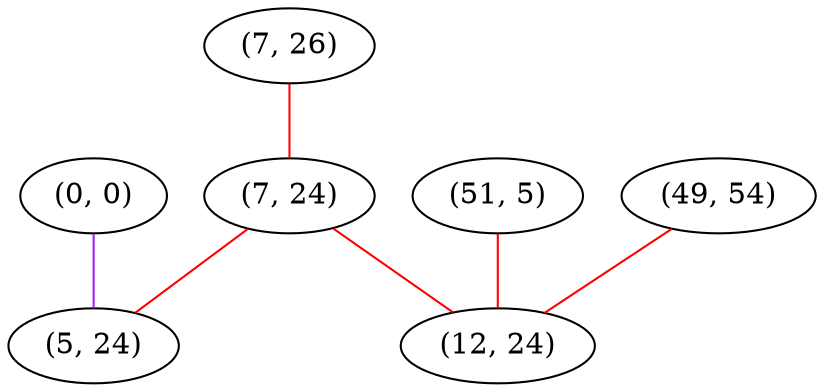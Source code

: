 graph "" {
"(0, 0)";
"(7, 26)";
"(7, 24)";
"(5, 24)";
"(51, 5)";
"(49, 54)";
"(12, 24)";
"(0, 0)" -- "(5, 24)"  [color=purple, key=0, weight=4];
"(7, 26)" -- "(7, 24)"  [color=red, key=0, weight=1];
"(7, 24)" -- "(5, 24)"  [color=red, key=0, weight=1];
"(7, 24)" -- "(12, 24)"  [color=red, key=0, weight=1];
"(51, 5)" -- "(12, 24)"  [color=red, key=0, weight=1];
"(49, 54)" -- "(12, 24)"  [color=red, key=0, weight=1];
}

